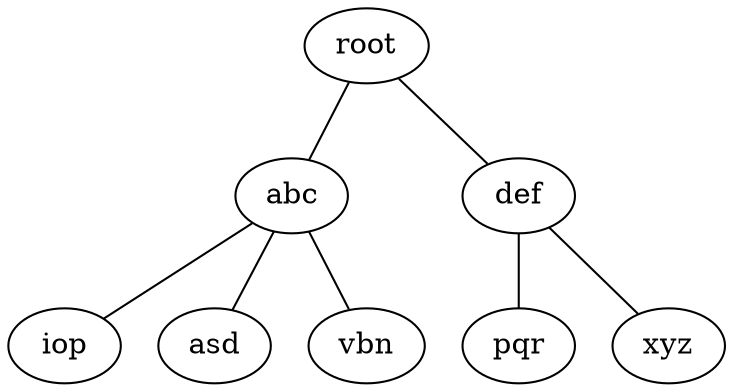 graph {
  root -- abc
  root -- def
   abc -- iop
   abc -- asd
   abc -- vbn
   def -- pqr
   def -- xyz
}
